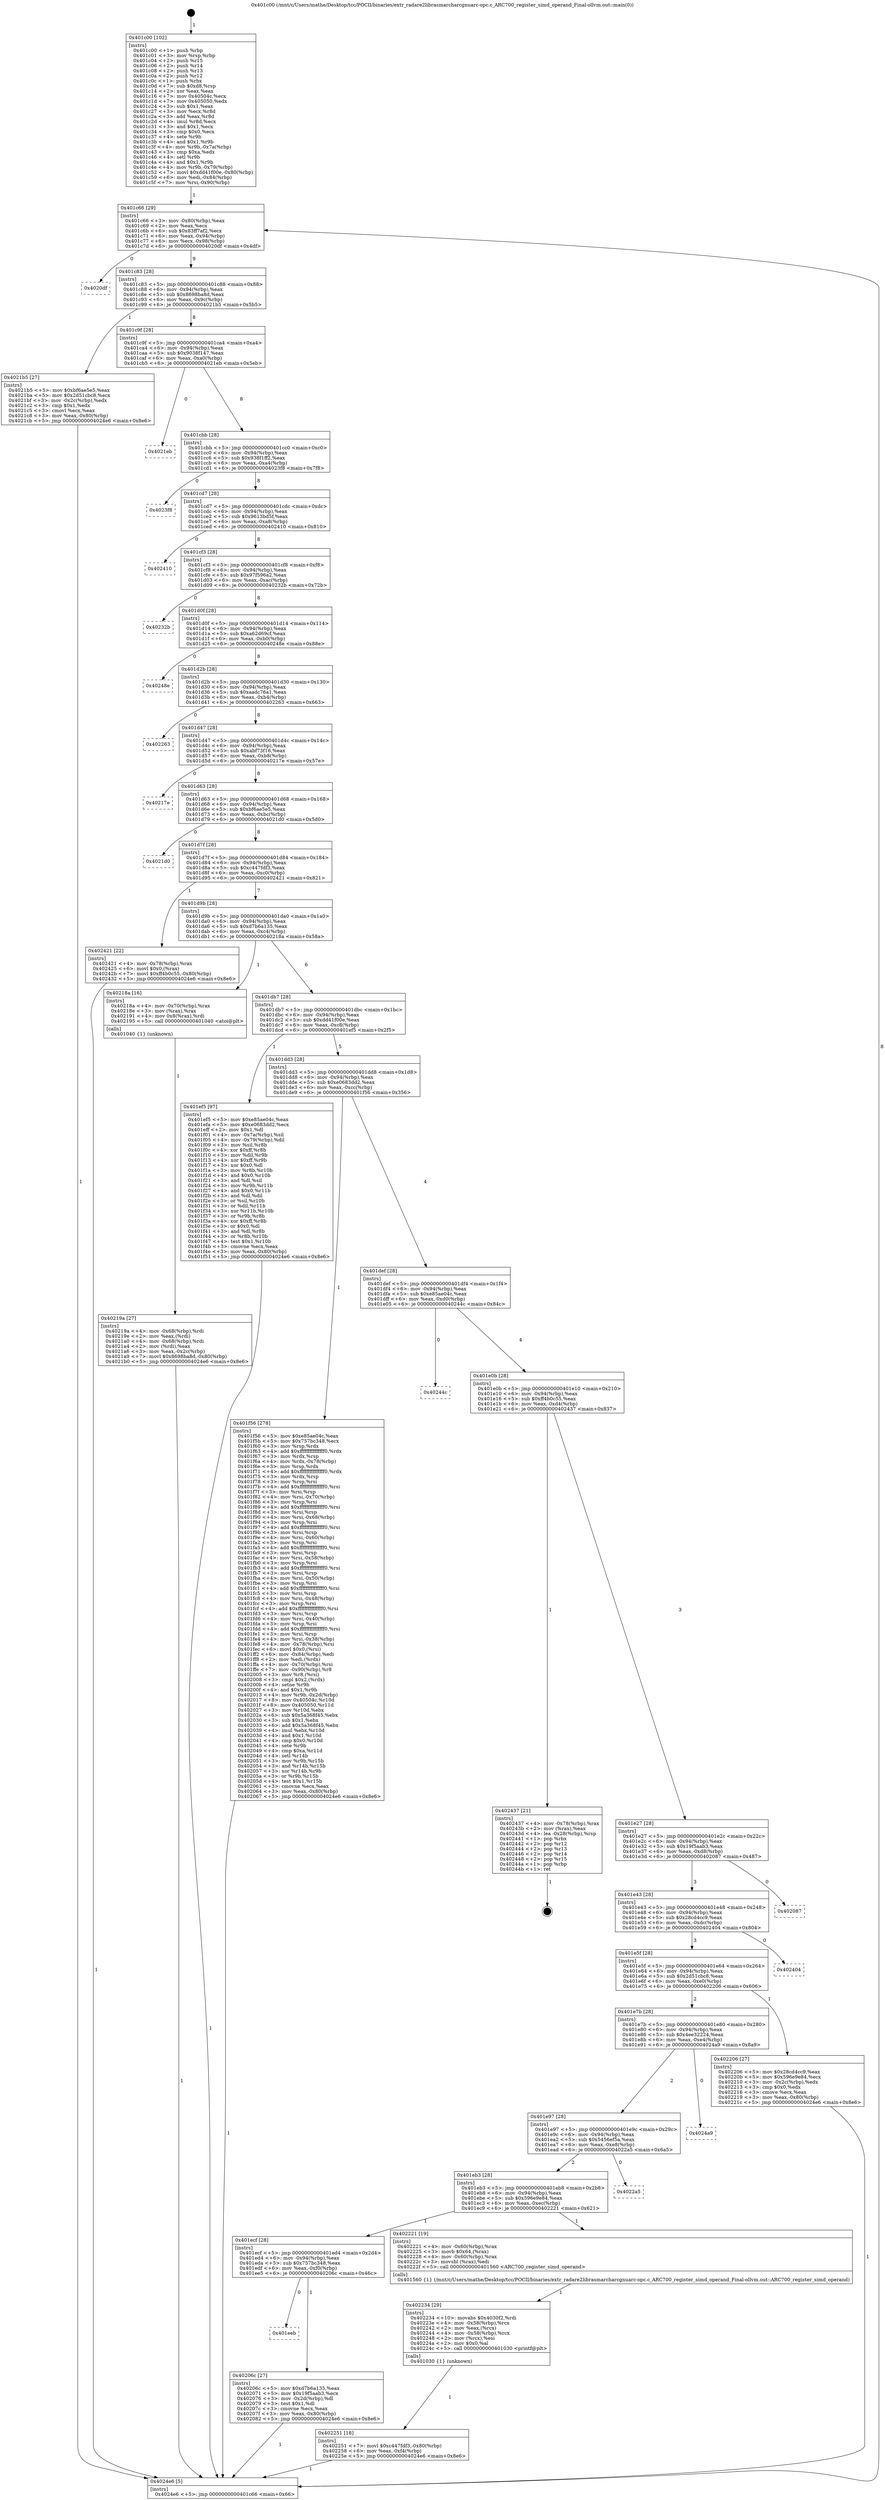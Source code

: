 digraph "0x401c00" {
  label = "0x401c00 (/mnt/c/Users/mathe/Desktop/tcc/POCII/binaries/extr_radare2librasmarcharcgnuarc-opc.c_ARC700_register_simd_operand_Final-ollvm.out::main(0))"
  labelloc = "t"
  node[shape=record]

  Entry [label="",width=0.3,height=0.3,shape=circle,fillcolor=black,style=filled]
  "0x401c66" [label="{
     0x401c66 [29]\l
     | [instrs]\l
     &nbsp;&nbsp;0x401c66 \<+3\>: mov -0x80(%rbp),%eax\l
     &nbsp;&nbsp;0x401c69 \<+2\>: mov %eax,%ecx\l
     &nbsp;&nbsp;0x401c6b \<+6\>: sub $0x83ff7af2,%ecx\l
     &nbsp;&nbsp;0x401c71 \<+6\>: mov %eax,-0x94(%rbp)\l
     &nbsp;&nbsp;0x401c77 \<+6\>: mov %ecx,-0x98(%rbp)\l
     &nbsp;&nbsp;0x401c7d \<+6\>: je 00000000004020df \<main+0x4df\>\l
  }"]
  "0x4020df" [label="{
     0x4020df\l
  }", style=dashed]
  "0x401c83" [label="{
     0x401c83 [28]\l
     | [instrs]\l
     &nbsp;&nbsp;0x401c83 \<+5\>: jmp 0000000000401c88 \<main+0x88\>\l
     &nbsp;&nbsp;0x401c88 \<+6\>: mov -0x94(%rbp),%eax\l
     &nbsp;&nbsp;0x401c8e \<+5\>: sub $0x8698ba8d,%eax\l
     &nbsp;&nbsp;0x401c93 \<+6\>: mov %eax,-0x9c(%rbp)\l
     &nbsp;&nbsp;0x401c99 \<+6\>: je 00000000004021b5 \<main+0x5b5\>\l
  }"]
  Exit [label="",width=0.3,height=0.3,shape=circle,fillcolor=black,style=filled,peripheries=2]
  "0x4021b5" [label="{
     0x4021b5 [27]\l
     | [instrs]\l
     &nbsp;&nbsp;0x4021b5 \<+5\>: mov $0xbf6ae5e5,%eax\l
     &nbsp;&nbsp;0x4021ba \<+5\>: mov $0x2d51cbc8,%ecx\l
     &nbsp;&nbsp;0x4021bf \<+3\>: mov -0x2c(%rbp),%edx\l
     &nbsp;&nbsp;0x4021c2 \<+3\>: cmp $0x1,%edx\l
     &nbsp;&nbsp;0x4021c5 \<+3\>: cmovl %ecx,%eax\l
     &nbsp;&nbsp;0x4021c8 \<+3\>: mov %eax,-0x80(%rbp)\l
     &nbsp;&nbsp;0x4021cb \<+5\>: jmp 00000000004024e6 \<main+0x8e6\>\l
  }"]
  "0x401c9f" [label="{
     0x401c9f [28]\l
     | [instrs]\l
     &nbsp;&nbsp;0x401c9f \<+5\>: jmp 0000000000401ca4 \<main+0xa4\>\l
     &nbsp;&nbsp;0x401ca4 \<+6\>: mov -0x94(%rbp),%eax\l
     &nbsp;&nbsp;0x401caa \<+5\>: sub $0x9038f147,%eax\l
     &nbsp;&nbsp;0x401caf \<+6\>: mov %eax,-0xa0(%rbp)\l
     &nbsp;&nbsp;0x401cb5 \<+6\>: je 00000000004021eb \<main+0x5eb\>\l
  }"]
  "0x402251" [label="{
     0x402251 [18]\l
     | [instrs]\l
     &nbsp;&nbsp;0x402251 \<+7\>: movl $0xc447fdf3,-0x80(%rbp)\l
     &nbsp;&nbsp;0x402258 \<+6\>: mov %eax,-0xf4(%rbp)\l
     &nbsp;&nbsp;0x40225e \<+5\>: jmp 00000000004024e6 \<main+0x8e6\>\l
  }"]
  "0x4021eb" [label="{
     0x4021eb\l
  }", style=dashed]
  "0x401cbb" [label="{
     0x401cbb [28]\l
     | [instrs]\l
     &nbsp;&nbsp;0x401cbb \<+5\>: jmp 0000000000401cc0 \<main+0xc0\>\l
     &nbsp;&nbsp;0x401cc0 \<+6\>: mov -0x94(%rbp),%eax\l
     &nbsp;&nbsp;0x401cc6 \<+5\>: sub $0x938f1ff2,%eax\l
     &nbsp;&nbsp;0x401ccb \<+6\>: mov %eax,-0xa4(%rbp)\l
     &nbsp;&nbsp;0x401cd1 \<+6\>: je 00000000004023f8 \<main+0x7f8\>\l
  }"]
  "0x402234" [label="{
     0x402234 [29]\l
     | [instrs]\l
     &nbsp;&nbsp;0x402234 \<+10\>: movabs $0x4030f2,%rdi\l
     &nbsp;&nbsp;0x40223e \<+4\>: mov -0x58(%rbp),%rcx\l
     &nbsp;&nbsp;0x402242 \<+2\>: mov %eax,(%rcx)\l
     &nbsp;&nbsp;0x402244 \<+4\>: mov -0x58(%rbp),%rcx\l
     &nbsp;&nbsp;0x402248 \<+2\>: mov (%rcx),%esi\l
     &nbsp;&nbsp;0x40224a \<+2\>: mov $0x0,%al\l
     &nbsp;&nbsp;0x40224c \<+5\>: call 0000000000401030 \<printf@plt\>\l
     | [calls]\l
     &nbsp;&nbsp;0x401030 \{1\} (unknown)\l
  }"]
  "0x4023f8" [label="{
     0x4023f8\l
  }", style=dashed]
  "0x401cd7" [label="{
     0x401cd7 [28]\l
     | [instrs]\l
     &nbsp;&nbsp;0x401cd7 \<+5\>: jmp 0000000000401cdc \<main+0xdc\>\l
     &nbsp;&nbsp;0x401cdc \<+6\>: mov -0x94(%rbp),%eax\l
     &nbsp;&nbsp;0x401ce2 \<+5\>: sub $0x9613bd5f,%eax\l
     &nbsp;&nbsp;0x401ce7 \<+6\>: mov %eax,-0xa8(%rbp)\l
     &nbsp;&nbsp;0x401ced \<+6\>: je 0000000000402410 \<main+0x810\>\l
  }"]
  "0x40219a" [label="{
     0x40219a [27]\l
     | [instrs]\l
     &nbsp;&nbsp;0x40219a \<+4\>: mov -0x68(%rbp),%rdi\l
     &nbsp;&nbsp;0x40219e \<+2\>: mov %eax,(%rdi)\l
     &nbsp;&nbsp;0x4021a0 \<+4\>: mov -0x68(%rbp),%rdi\l
     &nbsp;&nbsp;0x4021a4 \<+2\>: mov (%rdi),%eax\l
     &nbsp;&nbsp;0x4021a6 \<+3\>: mov %eax,-0x2c(%rbp)\l
     &nbsp;&nbsp;0x4021a9 \<+7\>: movl $0x8698ba8d,-0x80(%rbp)\l
     &nbsp;&nbsp;0x4021b0 \<+5\>: jmp 00000000004024e6 \<main+0x8e6\>\l
  }"]
  "0x402410" [label="{
     0x402410\l
  }", style=dashed]
  "0x401cf3" [label="{
     0x401cf3 [28]\l
     | [instrs]\l
     &nbsp;&nbsp;0x401cf3 \<+5\>: jmp 0000000000401cf8 \<main+0xf8\>\l
     &nbsp;&nbsp;0x401cf8 \<+6\>: mov -0x94(%rbp),%eax\l
     &nbsp;&nbsp;0x401cfe \<+5\>: sub $0x97f596a2,%eax\l
     &nbsp;&nbsp;0x401d03 \<+6\>: mov %eax,-0xac(%rbp)\l
     &nbsp;&nbsp;0x401d09 \<+6\>: je 000000000040232b \<main+0x72b\>\l
  }"]
  "0x401eeb" [label="{
     0x401eeb\l
  }", style=dashed]
  "0x40232b" [label="{
     0x40232b\l
  }", style=dashed]
  "0x401d0f" [label="{
     0x401d0f [28]\l
     | [instrs]\l
     &nbsp;&nbsp;0x401d0f \<+5\>: jmp 0000000000401d14 \<main+0x114\>\l
     &nbsp;&nbsp;0x401d14 \<+6\>: mov -0x94(%rbp),%eax\l
     &nbsp;&nbsp;0x401d1a \<+5\>: sub $0xa62d69cf,%eax\l
     &nbsp;&nbsp;0x401d1f \<+6\>: mov %eax,-0xb0(%rbp)\l
     &nbsp;&nbsp;0x401d25 \<+6\>: je 000000000040248e \<main+0x88e\>\l
  }"]
  "0x40206c" [label="{
     0x40206c [27]\l
     | [instrs]\l
     &nbsp;&nbsp;0x40206c \<+5\>: mov $0xd7b6a135,%eax\l
     &nbsp;&nbsp;0x402071 \<+5\>: mov $0x19f5aab3,%ecx\l
     &nbsp;&nbsp;0x402076 \<+3\>: mov -0x2d(%rbp),%dl\l
     &nbsp;&nbsp;0x402079 \<+3\>: test $0x1,%dl\l
     &nbsp;&nbsp;0x40207c \<+3\>: cmovne %ecx,%eax\l
     &nbsp;&nbsp;0x40207f \<+3\>: mov %eax,-0x80(%rbp)\l
     &nbsp;&nbsp;0x402082 \<+5\>: jmp 00000000004024e6 \<main+0x8e6\>\l
  }"]
  "0x40248e" [label="{
     0x40248e\l
  }", style=dashed]
  "0x401d2b" [label="{
     0x401d2b [28]\l
     | [instrs]\l
     &nbsp;&nbsp;0x401d2b \<+5\>: jmp 0000000000401d30 \<main+0x130\>\l
     &nbsp;&nbsp;0x401d30 \<+6\>: mov -0x94(%rbp),%eax\l
     &nbsp;&nbsp;0x401d36 \<+5\>: sub $0xaadc76a1,%eax\l
     &nbsp;&nbsp;0x401d3b \<+6\>: mov %eax,-0xb4(%rbp)\l
     &nbsp;&nbsp;0x401d41 \<+6\>: je 0000000000402263 \<main+0x663\>\l
  }"]
  "0x401ecf" [label="{
     0x401ecf [28]\l
     | [instrs]\l
     &nbsp;&nbsp;0x401ecf \<+5\>: jmp 0000000000401ed4 \<main+0x2d4\>\l
     &nbsp;&nbsp;0x401ed4 \<+6\>: mov -0x94(%rbp),%eax\l
     &nbsp;&nbsp;0x401eda \<+5\>: sub $0x757bc348,%eax\l
     &nbsp;&nbsp;0x401edf \<+6\>: mov %eax,-0xf0(%rbp)\l
     &nbsp;&nbsp;0x401ee5 \<+6\>: je 000000000040206c \<main+0x46c\>\l
  }"]
  "0x402263" [label="{
     0x402263\l
  }", style=dashed]
  "0x401d47" [label="{
     0x401d47 [28]\l
     | [instrs]\l
     &nbsp;&nbsp;0x401d47 \<+5\>: jmp 0000000000401d4c \<main+0x14c\>\l
     &nbsp;&nbsp;0x401d4c \<+6\>: mov -0x94(%rbp),%eax\l
     &nbsp;&nbsp;0x401d52 \<+5\>: sub $0xabf73f16,%eax\l
     &nbsp;&nbsp;0x401d57 \<+6\>: mov %eax,-0xb8(%rbp)\l
     &nbsp;&nbsp;0x401d5d \<+6\>: je 000000000040217e \<main+0x57e\>\l
  }"]
  "0x402221" [label="{
     0x402221 [19]\l
     | [instrs]\l
     &nbsp;&nbsp;0x402221 \<+4\>: mov -0x60(%rbp),%rax\l
     &nbsp;&nbsp;0x402225 \<+3\>: movb $0x64,(%rax)\l
     &nbsp;&nbsp;0x402228 \<+4\>: mov -0x60(%rbp),%rax\l
     &nbsp;&nbsp;0x40222c \<+3\>: movsbl (%rax),%edi\l
     &nbsp;&nbsp;0x40222f \<+5\>: call 0000000000401560 \<ARC700_register_simd_operand\>\l
     | [calls]\l
     &nbsp;&nbsp;0x401560 \{1\} (/mnt/c/Users/mathe/Desktop/tcc/POCII/binaries/extr_radare2librasmarcharcgnuarc-opc.c_ARC700_register_simd_operand_Final-ollvm.out::ARC700_register_simd_operand)\l
  }"]
  "0x40217e" [label="{
     0x40217e\l
  }", style=dashed]
  "0x401d63" [label="{
     0x401d63 [28]\l
     | [instrs]\l
     &nbsp;&nbsp;0x401d63 \<+5\>: jmp 0000000000401d68 \<main+0x168\>\l
     &nbsp;&nbsp;0x401d68 \<+6\>: mov -0x94(%rbp),%eax\l
     &nbsp;&nbsp;0x401d6e \<+5\>: sub $0xbf6ae5e5,%eax\l
     &nbsp;&nbsp;0x401d73 \<+6\>: mov %eax,-0xbc(%rbp)\l
     &nbsp;&nbsp;0x401d79 \<+6\>: je 00000000004021d0 \<main+0x5d0\>\l
  }"]
  "0x401eb3" [label="{
     0x401eb3 [28]\l
     | [instrs]\l
     &nbsp;&nbsp;0x401eb3 \<+5\>: jmp 0000000000401eb8 \<main+0x2b8\>\l
     &nbsp;&nbsp;0x401eb8 \<+6\>: mov -0x94(%rbp),%eax\l
     &nbsp;&nbsp;0x401ebe \<+5\>: sub $0x596e9e84,%eax\l
     &nbsp;&nbsp;0x401ec3 \<+6\>: mov %eax,-0xec(%rbp)\l
     &nbsp;&nbsp;0x401ec9 \<+6\>: je 0000000000402221 \<main+0x621\>\l
  }"]
  "0x4021d0" [label="{
     0x4021d0\l
  }", style=dashed]
  "0x401d7f" [label="{
     0x401d7f [28]\l
     | [instrs]\l
     &nbsp;&nbsp;0x401d7f \<+5\>: jmp 0000000000401d84 \<main+0x184\>\l
     &nbsp;&nbsp;0x401d84 \<+6\>: mov -0x94(%rbp),%eax\l
     &nbsp;&nbsp;0x401d8a \<+5\>: sub $0xc447fdf3,%eax\l
     &nbsp;&nbsp;0x401d8f \<+6\>: mov %eax,-0xc0(%rbp)\l
     &nbsp;&nbsp;0x401d95 \<+6\>: je 0000000000402421 \<main+0x821\>\l
  }"]
  "0x4022a5" [label="{
     0x4022a5\l
  }", style=dashed]
  "0x402421" [label="{
     0x402421 [22]\l
     | [instrs]\l
     &nbsp;&nbsp;0x402421 \<+4\>: mov -0x78(%rbp),%rax\l
     &nbsp;&nbsp;0x402425 \<+6\>: movl $0x0,(%rax)\l
     &nbsp;&nbsp;0x40242b \<+7\>: movl $0xff4b0c55,-0x80(%rbp)\l
     &nbsp;&nbsp;0x402432 \<+5\>: jmp 00000000004024e6 \<main+0x8e6\>\l
  }"]
  "0x401d9b" [label="{
     0x401d9b [28]\l
     | [instrs]\l
     &nbsp;&nbsp;0x401d9b \<+5\>: jmp 0000000000401da0 \<main+0x1a0\>\l
     &nbsp;&nbsp;0x401da0 \<+6\>: mov -0x94(%rbp),%eax\l
     &nbsp;&nbsp;0x401da6 \<+5\>: sub $0xd7b6a135,%eax\l
     &nbsp;&nbsp;0x401dab \<+6\>: mov %eax,-0xc4(%rbp)\l
     &nbsp;&nbsp;0x401db1 \<+6\>: je 000000000040218a \<main+0x58a\>\l
  }"]
  "0x401e97" [label="{
     0x401e97 [28]\l
     | [instrs]\l
     &nbsp;&nbsp;0x401e97 \<+5\>: jmp 0000000000401e9c \<main+0x29c\>\l
     &nbsp;&nbsp;0x401e9c \<+6\>: mov -0x94(%rbp),%eax\l
     &nbsp;&nbsp;0x401ea2 \<+5\>: sub $0x5456ef5a,%eax\l
     &nbsp;&nbsp;0x401ea7 \<+6\>: mov %eax,-0xe8(%rbp)\l
     &nbsp;&nbsp;0x401ead \<+6\>: je 00000000004022a5 \<main+0x6a5\>\l
  }"]
  "0x40218a" [label="{
     0x40218a [16]\l
     | [instrs]\l
     &nbsp;&nbsp;0x40218a \<+4\>: mov -0x70(%rbp),%rax\l
     &nbsp;&nbsp;0x40218e \<+3\>: mov (%rax),%rax\l
     &nbsp;&nbsp;0x402191 \<+4\>: mov 0x8(%rax),%rdi\l
     &nbsp;&nbsp;0x402195 \<+5\>: call 0000000000401040 \<atoi@plt\>\l
     | [calls]\l
     &nbsp;&nbsp;0x401040 \{1\} (unknown)\l
  }"]
  "0x401db7" [label="{
     0x401db7 [28]\l
     | [instrs]\l
     &nbsp;&nbsp;0x401db7 \<+5\>: jmp 0000000000401dbc \<main+0x1bc\>\l
     &nbsp;&nbsp;0x401dbc \<+6\>: mov -0x94(%rbp),%eax\l
     &nbsp;&nbsp;0x401dc2 \<+5\>: sub $0xdd41f00e,%eax\l
     &nbsp;&nbsp;0x401dc7 \<+6\>: mov %eax,-0xc8(%rbp)\l
     &nbsp;&nbsp;0x401dcd \<+6\>: je 0000000000401ef5 \<main+0x2f5\>\l
  }"]
  "0x4024a9" [label="{
     0x4024a9\l
  }", style=dashed]
  "0x401ef5" [label="{
     0x401ef5 [97]\l
     | [instrs]\l
     &nbsp;&nbsp;0x401ef5 \<+5\>: mov $0xe85ae04c,%eax\l
     &nbsp;&nbsp;0x401efa \<+5\>: mov $0xe0683dd2,%ecx\l
     &nbsp;&nbsp;0x401eff \<+2\>: mov $0x1,%dl\l
     &nbsp;&nbsp;0x401f01 \<+4\>: mov -0x7a(%rbp),%sil\l
     &nbsp;&nbsp;0x401f05 \<+4\>: mov -0x79(%rbp),%dil\l
     &nbsp;&nbsp;0x401f09 \<+3\>: mov %sil,%r8b\l
     &nbsp;&nbsp;0x401f0c \<+4\>: xor $0xff,%r8b\l
     &nbsp;&nbsp;0x401f10 \<+3\>: mov %dil,%r9b\l
     &nbsp;&nbsp;0x401f13 \<+4\>: xor $0xff,%r9b\l
     &nbsp;&nbsp;0x401f17 \<+3\>: xor $0x0,%dl\l
     &nbsp;&nbsp;0x401f1a \<+3\>: mov %r8b,%r10b\l
     &nbsp;&nbsp;0x401f1d \<+4\>: and $0x0,%r10b\l
     &nbsp;&nbsp;0x401f21 \<+3\>: and %dl,%sil\l
     &nbsp;&nbsp;0x401f24 \<+3\>: mov %r9b,%r11b\l
     &nbsp;&nbsp;0x401f27 \<+4\>: and $0x0,%r11b\l
     &nbsp;&nbsp;0x401f2b \<+3\>: and %dl,%dil\l
     &nbsp;&nbsp;0x401f2e \<+3\>: or %sil,%r10b\l
     &nbsp;&nbsp;0x401f31 \<+3\>: or %dil,%r11b\l
     &nbsp;&nbsp;0x401f34 \<+3\>: xor %r11b,%r10b\l
     &nbsp;&nbsp;0x401f37 \<+3\>: or %r9b,%r8b\l
     &nbsp;&nbsp;0x401f3a \<+4\>: xor $0xff,%r8b\l
     &nbsp;&nbsp;0x401f3e \<+3\>: or $0x0,%dl\l
     &nbsp;&nbsp;0x401f41 \<+3\>: and %dl,%r8b\l
     &nbsp;&nbsp;0x401f44 \<+3\>: or %r8b,%r10b\l
     &nbsp;&nbsp;0x401f47 \<+4\>: test $0x1,%r10b\l
     &nbsp;&nbsp;0x401f4b \<+3\>: cmovne %ecx,%eax\l
     &nbsp;&nbsp;0x401f4e \<+3\>: mov %eax,-0x80(%rbp)\l
     &nbsp;&nbsp;0x401f51 \<+5\>: jmp 00000000004024e6 \<main+0x8e6\>\l
  }"]
  "0x401dd3" [label="{
     0x401dd3 [28]\l
     | [instrs]\l
     &nbsp;&nbsp;0x401dd3 \<+5\>: jmp 0000000000401dd8 \<main+0x1d8\>\l
     &nbsp;&nbsp;0x401dd8 \<+6\>: mov -0x94(%rbp),%eax\l
     &nbsp;&nbsp;0x401dde \<+5\>: sub $0xe0683dd2,%eax\l
     &nbsp;&nbsp;0x401de3 \<+6\>: mov %eax,-0xcc(%rbp)\l
     &nbsp;&nbsp;0x401de9 \<+6\>: je 0000000000401f56 \<main+0x356\>\l
  }"]
  "0x4024e6" [label="{
     0x4024e6 [5]\l
     | [instrs]\l
     &nbsp;&nbsp;0x4024e6 \<+5\>: jmp 0000000000401c66 \<main+0x66\>\l
  }"]
  "0x401c00" [label="{
     0x401c00 [102]\l
     | [instrs]\l
     &nbsp;&nbsp;0x401c00 \<+1\>: push %rbp\l
     &nbsp;&nbsp;0x401c01 \<+3\>: mov %rsp,%rbp\l
     &nbsp;&nbsp;0x401c04 \<+2\>: push %r15\l
     &nbsp;&nbsp;0x401c06 \<+2\>: push %r14\l
     &nbsp;&nbsp;0x401c08 \<+2\>: push %r13\l
     &nbsp;&nbsp;0x401c0a \<+2\>: push %r12\l
     &nbsp;&nbsp;0x401c0c \<+1\>: push %rbx\l
     &nbsp;&nbsp;0x401c0d \<+7\>: sub $0xd8,%rsp\l
     &nbsp;&nbsp;0x401c14 \<+2\>: xor %eax,%eax\l
     &nbsp;&nbsp;0x401c16 \<+7\>: mov 0x40504c,%ecx\l
     &nbsp;&nbsp;0x401c1d \<+7\>: mov 0x405050,%edx\l
     &nbsp;&nbsp;0x401c24 \<+3\>: sub $0x1,%eax\l
     &nbsp;&nbsp;0x401c27 \<+3\>: mov %ecx,%r8d\l
     &nbsp;&nbsp;0x401c2a \<+3\>: add %eax,%r8d\l
     &nbsp;&nbsp;0x401c2d \<+4\>: imul %r8d,%ecx\l
     &nbsp;&nbsp;0x401c31 \<+3\>: and $0x1,%ecx\l
     &nbsp;&nbsp;0x401c34 \<+3\>: cmp $0x0,%ecx\l
     &nbsp;&nbsp;0x401c37 \<+4\>: sete %r9b\l
     &nbsp;&nbsp;0x401c3b \<+4\>: and $0x1,%r9b\l
     &nbsp;&nbsp;0x401c3f \<+4\>: mov %r9b,-0x7a(%rbp)\l
     &nbsp;&nbsp;0x401c43 \<+3\>: cmp $0xa,%edx\l
     &nbsp;&nbsp;0x401c46 \<+4\>: setl %r9b\l
     &nbsp;&nbsp;0x401c4a \<+4\>: and $0x1,%r9b\l
     &nbsp;&nbsp;0x401c4e \<+4\>: mov %r9b,-0x79(%rbp)\l
     &nbsp;&nbsp;0x401c52 \<+7\>: movl $0xdd41f00e,-0x80(%rbp)\l
     &nbsp;&nbsp;0x401c59 \<+6\>: mov %edi,-0x84(%rbp)\l
     &nbsp;&nbsp;0x401c5f \<+7\>: mov %rsi,-0x90(%rbp)\l
  }"]
  "0x401e7b" [label="{
     0x401e7b [28]\l
     | [instrs]\l
     &nbsp;&nbsp;0x401e7b \<+5\>: jmp 0000000000401e80 \<main+0x280\>\l
     &nbsp;&nbsp;0x401e80 \<+6\>: mov -0x94(%rbp),%eax\l
     &nbsp;&nbsp;0x401e86 \<+5\>: sub $0x4ee32224,%eax\l
     &nbsp;&nbsp;0x401e8b \<+6\>: mov %eax,-0xe4(%rbp)\l
     &nbsp;&nbsp;0x401e91 \<+6\>: je 00000000004024a9 \<main+0x8a9\>\l
  }"]
  "0x401f56" [label="{
     0x401f56 [278]\l
     | [instrs]\l
     &nbsp;&nbsp;0x401f56 \<+5\>: mov $0xe85ae04c,%eax\l
     &nbsp;&nbsp;0x401f5b \<+5\>: mov $0x757bc348,%ecx\l
     &nbsp;&nbsp;0x401f60 \<+3\>: mov %rsp,%rdx\l
     &nbsp;&nbsp;0x401f63 \<+4\>: add $0xfffffffffffffff0,%rdx\l
     &nbsp;&nbsp;0x401f67 \<+3\>: mov %rdx,%rsp\l
     &nbsp;&nbsp;0x401f6a \<+4\>: mov %rdx,-0x78(%rbp)\l
     &nbsp;&nbsp;0x401f6e \<+3\>: mov %rsp,%rdx\l
     &nbsp;&nbsp;0x401f71 \<+4\>: add $0xfffffffffffffff0,%rdx\l
     &nbsp;&nbsp;0x401f75 \<+3\>: mov %rdx,%rsp\l
     &nbsp;&nbsp;0x401f78 \<+3\>: mov %rsp,%rsi\l
     &nbsp;&nbsp;0x401f7b \<+4\>: add $0xfffffffffffffff0,%rsi\l
     &nbsp;&nbsp;0x401f7f \<+3\>: mov %rsi,%rsp\l
     &nbsp;&nbsp;0x401f82 \<+4\>: mov %rsi,-0x70(%rbp)\l
     &nbsp;&nbsp;0x401f86 \<+3\>: mov %rsp,%rsi\l
     &nbsp;&nbsp;0x401f89 \<+4\>: add $0xfffffffffffffff0,%rsi\l
     &nbsp;&nbsp;0x401f8d \<+3\>: mov %rsi,%rsp\l
     &nbsp;&nbsp;0x401f90 \<+4\>: mov %rsi,-0x68(%rbp)\l
     &nbsp;&nbsp;0x401f94 \<+3\>: mov %rsp,%rsi\l
     &nbsp;&nbsp;0x401f97 \<+4\>: add $0xfffffffffffffff0,%rsi\l
     &nbsp;&nbsp;0x401f9b \<+3\>: mov %rsi,%rsp\l
     &nbsp;&nbsp;0x401f9e \<+4\>: mov %rsi,-0x60(%rbp)\l
     &nbsp;&nbsp;0x401fa2 \<+3\>: mov %rsp,%rsi\l
     &nbsp;&nbsp;0x401fa5 \<+4\>: add $0xfffffffffffffff0,%rsi\l
     &nbsp;&nbsp;0x401fa9 \<+3\>: mov %rsi,%rsp\l
     &nbsp;&nbsp;0x401fac \<+4\>: mov %rsi,-0x58(%rbp)\l
     &nbsp;&nbsp;0x401fb0 \<+3\>: mov %rsp,%rsi\l
     &nbsp;&nbsp;0x401fb3 \<+4\>: add $0xfffffffffffffff0,%rsi\l
     &nbsp;&nbsp;0x401fb7 \<+3\>: mov %rsi,%rsp\l
     &nbsp;&nbsp;0x401fba \<+4\>: mov %rsi,-0x50(%rbp)\l
     &nbsp;&nbsp;0x401fbe \<+3\>: mov %rsp,%rsi\l
     &nbsp;&nbsp;0x401fc1 \<+4\>: add $0xfffffffffffffff0,%rsi\l
     &nbsp;&nbsp;0x401fc5 \<+3\>: mov %rsi,%rsp\l
     &nbsp;&nbsp;0x401fc8 \<+4\>: mov %rsi,-0x48(%rbp)\l
     &nbsp;&nbsp;0x401fcc \<+3\>: mov %rsp,%rsi\l
     &nbsp;&nbsp;0x401fcf \<+4\>: add $0xfffffffffffffff0,%rsi\l
     &nbsp;&nbsp;0x401fd3 \<+3\>: mov %rsi,%rsp\l
     &nbsp;&nbsp;0x401fd6 \<+4\>: mov %rsi,-0x40(%rbp)\l
     &nbsp;&nbsp;0x401fda \<+3\>: mov %rsp,%rsi\l
     &nbsp;&nbsp;0x401fdd \<+4\>: add $0xfffffffffffffff0,%rsi\l
     &nbsp;&nbsp;0x401fe1 \<+3\>: mov %rsi,%rsp\l
     &nbsp;&nbsp;0x401fe4 \<+4\>: mov %rsi,-0x38(%rbp)\l
     &nbsp;&nbsp;0x401fe8 \<+4\>: mov -0x78(%rbp),%rsi\l
     &nbsp;&nbsp;0x401fec \<+6\>: movl $0x0,(%rsi)\l
     &nbsp;&nbsp;0x401ff2 \<+6\>: mov -0x84(%rbp),%edi\l
     &nbsp;&nbsp;0x401ff8 \<+2\>: mov %edi,(%rdx)\l
     &nbsp;&nbsp;0x401ffa \<+4\>: mov -0x70(%rbp),%rsi\l
     &nbsp;&nbsp;0x401ffe \<+7\>: mov -0x90(%rbp),%r8\l
     &nbsp;&nbsp;0x402005 \<+3\>: mov %r8,(%rsi)\l
     &nbsp;&nbsp;0x402008 \<+3\>: cmpl $0x2,(%rdx)\l
     &nbsp;&nbsp;0x40200b \<+4\>: setne %r9b\l
     &nbsp;&nbsp;0x40200f \<+4\>: and $0x1,%r9b\l
     &nbsp;&nbsp;0x402013 \<+4\>: mov %r9b,-0x2d(%rbp)\l
     &nbsp;&nbsp;0x402017 \<+8\>: mov 0x40504c,%r10d\l
     &nbsp;&nbsp;0x40201f \<+8\>: mov 0x405050,%r11d\l
     &nbsp;&nbsp;0x402027 \<+3\>: mov %r10d,%ebx\l
     &nbsp;&nbsp;0x40202a \<+6\>: sub $0x5a368f45,%ebx\l
     &nbsp;&nbsp;0x402030 \<+3\>: sub $0x1,%ebx\l
     &nbsp;&nbsp;0x402033 \<+6\>: add $0x5a368f45,%ebx\l
     &nbsp;&nbsp;0x402039 \<+4\>: imul %ebx,%r10d\l
     &nbsp;&nbsp;0x40203d \<+4\>: and $0x1,%r10d\l
     &nbsp;&nbsp;0x402041 \<+4\>: cmp $0x0,%r10d\l
     &nbsp;&nbsp;0x402045 \<+4\>: sete %r9b\l
     &nbsp;&nbsp;0x402049 \<+4\>: cmp $0xa,%r11d\l
     &nbsp;&nbsp;0x40204d \<+4\>: setl %r14b\l
     &nbsp;&nbsp;0x402051 \<+3\>: mov %r9b,%r15b\l
     &nbsp;&nbsp;0x402054 \<+3\>: and %r14b,%r15b\l
     &nbsp;&nbsp;0x402057 \<+3\>: xor %r14b,%r9b\l
     &nbsp;&nbsp;0x40205a \<+3\>: or %r9b,%r15b\l
     &nbsp;&nbsp;0x40205d \<+4\>: test $0x1,%r15b\l
     &nbsp;&nbsp;0x402061 \<+3\>: cmovne %ecx,%eax\l
     &nbsp;&nbsp;0x402064 \<+3\>: mov %eax,-0x80(%rbp)\l
     &nbsp;&nbsp;0x402067 \<+5\>: jmp 00000000004024e6 \<main+0x8e6\>\l
  }"]
  "0x401def" [label="{
     0x401def [28]\l
     | [instrs]\l
     &nbsp;&nbsp;0x401def \<+5\>: jmp 0000000000401df4 \<main+0x1f4\>\l
     &nbsp;&nbsp;0x401df4 \<+6\>: mov -0x94(%rbp),%eax\l
     &nbsp;&nbsp;0x401dfa \<+5\>: sub $0xe85ae04c,%eax\l
     &nbsp;&nbsp;0x401dff \<+6\>: mov %eax,-0xd0(%rbp)\l
     &nbsp;&nbsp;0x401e05 \<+6\>: je 000000000040244c \<main+0x84c\>\l
  }"]
  "0x402206" [label="{
     0x402206 [27]\l
     | [instrs]\l
     &nbsp;&nbsp;0x402206 \<+5\>: mov $0x28cd4cc9,%eax\l
     &nbsp;&nbsp;0x40220b \<+5\>: mov $0x596e9e84,%ecx\l
     &nbsp;&nbsp;0x402210 \<+3\>: mov -0x2c(%rbp),%edx\l
     &nbsp;&nbsp;0x402213 \<+3\>: cmp $0x0,%edx\l
     &nbsp;&nbsp;0x402216 \<+3\>: cmove %ecx,%eax\l
     &nbsp;&nbsp;0x402219 \<+3\>: mov %eax,-0x80(%rbp)\l
     &nbsp;&nbsp;0x40221c \<+5\>: jmp 00000000004024e6 \<main+0x8e6\>\l
  }"]
  "0x401e5f" [label="{
     0x401e5f [28]\l
     | [instrs]\l
     &nbsp;&nbsp;0x401e5f \<+5\>: jmp 0000000000401e64 \<main+0x264\>\l
     &nbsp;&nbsp;0x401e64 \<+6\>: mov -0x94(%rbp),%eax\l
     &nbsp;&nbsp;0x401e6a \<+5\>: sub $0x2d51cbc8,%eax\l
     &nbsp;&nbsp;0x401e6f \<+6\>: mov %eax,-0xe0(%rbp)\l
     &nbsp;&nbsp;0x401e75 \<+6\>: je 0000000000402206 \<main+0x606\>\l
  }"]
  "0x40244c" [label="{
     0x40244c\l
  }", style=dashed]
  "0x401e0b" [label="{
     0x401e0b [28]\l
     | [instrs]\l
     &nbsp;&nbsp;0x401e0b \<+5\>: jmp 0000000000401e10 \<main+0x210\>\l
     &nbsp;&nbsp;0x401e10 \<+6\>: mov -0x94(%rbp),%eax\l
     &nbsp;&nbsp;0x401e16 \<+5\>: sub $0xff4b0c55,%eax\l
     &nbsp;&nbsp;0x401e1b \<+6\>: mov %eax,-0xd4(%rbp)\l
     &nbsp;&nbsp;0x401e21 \<+6\>: je 0000000000402437 \<main+0x837\>\l
  }"]
  "0x402404" [label="{
     0x402404\l
  }", style=dashed]
  "0x402437" [label="{
     0x402437 [21]\l
     | [instrs]\l
     &nbsp;&nbsp;0x402437 \<+4\>: mov -0x78(%rbp),%rax\l
     &nbsp;&nbsp;0x40243b \<+2\>: mov (%rax),%eax\l
     &nbsp;&nbsp;0x40243d \<+4\>: lea -0x28(%rbp),%rsp\l
     &nbsp;&nbsp;0x402441 \<+1\>: pop %rbx\l
     &nbsp;&nbsp;0x402442 \<+2\>: pop %r12\l
     &nbsp;&nbsp;0x402444 \<+2\>: pop %r13\l
     &nbsp;&nbsp;0x402446 \<+2\>: pop %r14\l
     &nbsp;&nbsp;0x402448 \<+2\>: pop %r15\l
     &nbsp;&nbsp;0x40244a \<+1\>: pop %rbp\l
     &nbsp;&nbsp;0x40244b \<+1\>: ret\l
  }"]
  "0x401e27" [label="{
     0x401e27 [28]\l
     | [instrs]\l
     &nbsp;&nbsp;0x401e27 \<+5\>: jmp 0000000000401e2c \<main+0x22c\>\l
     &nbsp;&nbsp;0x401e2c \<+6\>: mov -0x94(%rbp),%eax\l
     &nbsp;&nbsp;0x401e32 \<+5\>: sub $0x19f5aab3,%eax\l
     &nbsp;&nbsp;0x401e37 \<+6\>: mov %eax,-0xd8(%rbp)\l
     &nbsp;&nbsp;0x401e3d \<+6\>: je 0000000000402087 \<main+0x487\>\l
  }"]
  "0x401e43" [label="{
     0x401e43 [28]\l
     | [instrs]\l
     &nbsp;&nbsp;0x401e43 \<+5\>: jmp 0000000000401e48 \<main+0x248\>\l
     &nbsp;&nbsp;0x401e48 \<+6\>: mov -0x94(%rbp),%eax\l
     &nbsp;&nbsp;0x401e4e \<+5\>: sub $0x28cd4cc9,%eax\l
     &nbsp;&nbsp;0x401e53 \<+6\>: mov %eax,-0xdc(%rbp)\l
     &nbsp;&nbsp;0x401e59 \<+6\>: je 0000000000402404 \<main+0x804\>\l
  }"]
  "0x402087" [label="{
     0x402087\l
  }", style=dashed]
  Entry -> "0x401c00" [label=" 1"]
  "0x401c66" -> "0x4020df" [label=" 0"]
  "0x401c66" -> "0x401c83" [label=" 9"]
  "0x402437" -> Exit [label=" 1"]
  "0x401c83" -> "0x4021b5" [label=" 1"]
  "0x401c83" -> "0x401c9f" [label=" 8"]
  "0x402421" -> "0x4024e6" [label=" 1"]
  "0x401c9f" -> "0x4021eb" [label=" 0"]
  "0x401c9f" -> "0x401cbb" [label=" 8"]
  "0x402251" -> "0x4024e6" [label=" 1"]
  "0x401cbb" -> "0x4023f8" [label=" 0"]
  "0x401cbb" -> "0x401cd7" [label=" 8"]
  "0x402234" -> "0x402251" [label=" 1"]
  "0x401cd7" -> "0x402410" [label=" 0"]
  "0x401cd7" -> "0x401cf3" [label=" 8"]
  "0x402221" -> "0x402234" [label=" 1"]
  "0x401cf3" -> "0x40232b" [label=" 0"]
  "0x401cf3" -> "0x401d0f" [label=" 8"]
  "0x402206" -> "0x4024e6" [label=" 1"]
  "0x401d0f" -> "0x40248e" [label=" 0"]
  "0x401d0f" -> "0x401d2b" [label=" 8"]
  "0x4021b5" -> "0x4024e6" [label=" 1"]
  "0x401d2b" -> "0x402263" [label=" 0"]
  "0x401d2b" -> "0x401d47" [label=" 8"]
  "0x40218a" -> "0x40219a" [label=" 1"]
  "0x401d47" -> "0x40217e" [label=" 0"]
  "0x401d47" -> "0x401d63" [label=" 8"]
  "0x40206c" -> "0x4024e6" [label=" 1"]
  "0x401d63" -> "0x4021d0" [label=" 0"]
  "0x401d63" -> "0x401d7f" [label=" 8"]
  "0x401ecf" -> "0x40206c" [label=" 1"]
  "0x401d7f" -> "0x402421" [label=" 1"]
  "0x401d7f" -> "0x401d9b" [label=" 7"]
  "0x40219a" -> "0x4024e6" [label=" 1"]
  "0x401d9b" -> "0x40218a" [label=" 1"]
  "0x401d9b" -> "0x401db7" [label=" 6"]
  "0x401eb3" -> "0x402221" [label=" 1"]
  "0x401db7" -> "0x401ef5" [label=" 1"]
  "0x401db7" -> "0x401dd3" [label=" 5"]
  "0x401ef5" -> "0x4024e6" [label=" 1"]
  "0x401c00" -> "0x401c66" [label=" 1"]
  "0x4024e6" -> "0x401c66" [label=" 8"]
  "0x401ecf" -> "0x401eeb" [label=" 0"]
  "0x401dd3" -> "0x401f56" [label=" 1"]
  "0x401dd3" -> "0x401def" [label=" 4"]
  "0x401e97" -> "0x4022a5" [label=" 0"]
  "0x401f56" -> "0x4024e6" [label=" 1"]
  "0x401eb3" -> "0x401ecf" [label=" 1"]
  "0x401def" -> "0x40244c" [label=" 0"]
  "0x401def" -> "0x401e0b" [label=" 4"]
  "0x401e7b" -> "0x4024a9" [label=" 0"]
  "0x401e0b" -> "0x402437" [label=" 1"]
  "0x401e0b" -> "0x401e27" [label=" 3"]
  "0x401e97" -> "0x401eb3" [label=" 2"]
  "0x401e27" -> "0x402087" [label=" 0"]
  "0x401e27" -> "0x401e43" [label=" 3"]
  "0x401e5f" -> "0x401e7b" [label=" 2"]
  "0x401e43" -> "0x402404" [label=" 0"]
  "0x401e43" -> "0x401e5f" [label=" 3"]
  "0x401e7b" -> "0x401e97" [label=" 2"]
  "0x401e5f" -> "0x402206" [label=" 1"]
}
